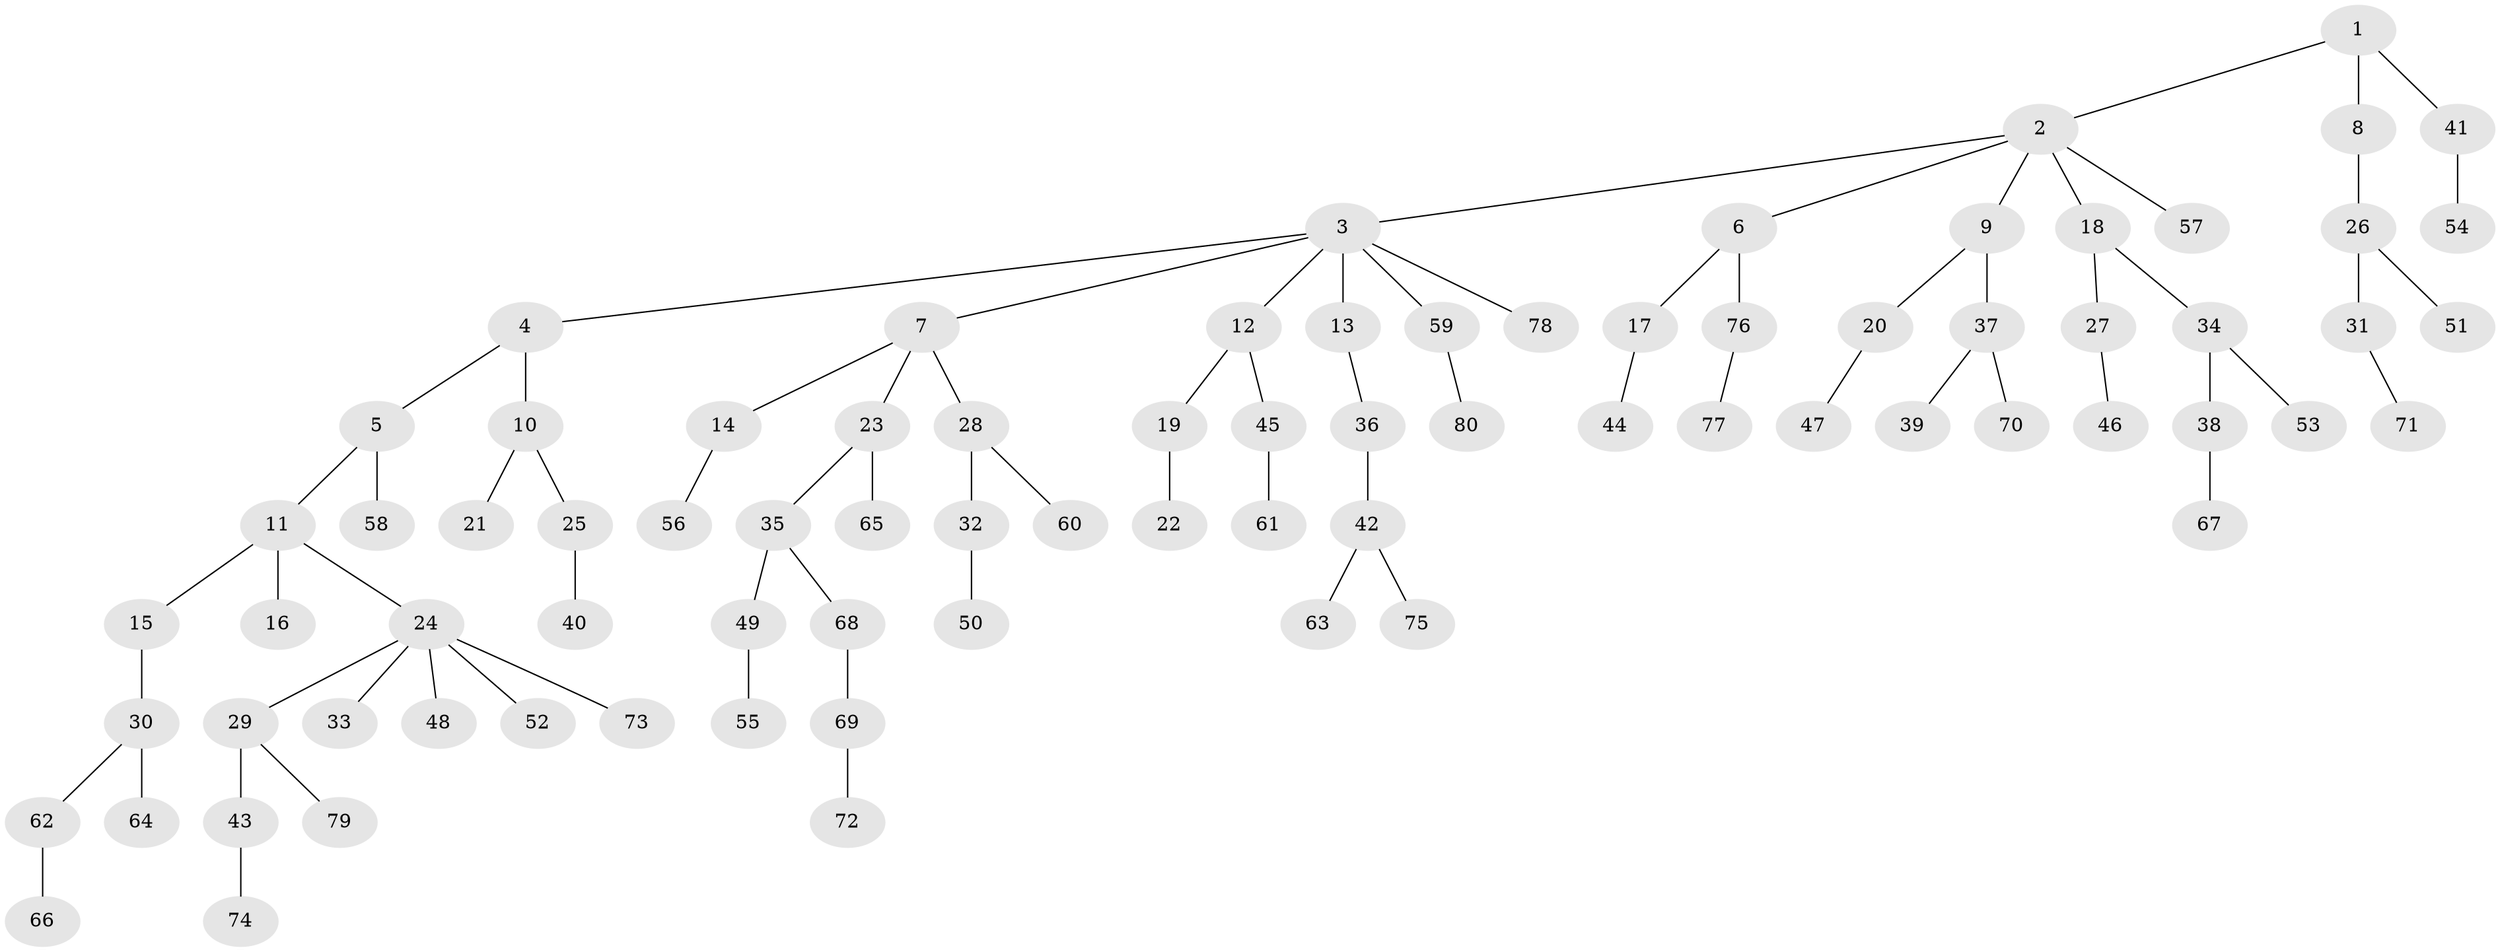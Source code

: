 // Generated by graph-tools (version 1.1) at 2025/15/03/09/25 04:15:20]
// undirected, 80 vertices, 79 edges
graph export_dot {
graph [start="1"]
  node [color=gray90,style=filled];
  1;
  2;
  3;
  4;
  5;
  6;
  7;
  8;
  9;
  10;
  11;
  12;
  13;
  14;
  15;
  16;
  17;
  18;
  19;
  20;
  21;
  22;
  23;
  24;
  25;
  26;
  27;
  28;
  29;
  30;
  31;
  32;
  33;
  34;
  35;
  36;
  37;
  38;
  39;
  40;
  41;
  42;
  43;
  44;
  45;
  46;
  47;
  48;
  49;
  50;
  51;
  52;
  53;
  54;
  55;
  56;
  57;
  58;
  59;
  60;
  61;
  62;
  63;
  64;
  65;
  66;
  67;
  68;
  69;
  70;
  71;
  72;
  73;
  74;
  75;
  76;
  77;
  78;
  79;
  80;
  1 -- 2;
  1 -- 8;
  1 -- 41;
  2 -- 3;
  2 -- 6;
  2 -- 9;
  2 -- 18;
  2 -- 57;
  3 -- 4;
  3 -- 7;
  3 -- 12;
  3 -- 13;
  3 -- 59;
  3 -- 78;
  4 -- 5;
  4 -- 10;
  5 -- 11;
  5 -- 58;
  6 -- 17;
  6 -- 76;
  7 -- 14;
  7 -- 23;
  7 -- 28;
  8 -- 26;
  9 -- 20;
  9 -- 37;
  10 -- 21;
  10 -- 25;
  11 -- 15;
  11 -- 16;
  11 -- 24;
  12 -- 19;
  12 -- 45;
  13 -- 36;
  14 -- 56;
  15 -- 30;
  17 -- 44;
  18 -- 27;
  18 -- 34;
  19 -- 22;
  20 -- 47;
  23 -- 35;
  23 -- 65;
  24 -- 29;
  24 -- 33;
  24 -- 48;
  24 -- 52;
  24 -- 73;
  25 -- 40;
  26 -- 31;
  26 -- 51;
  27 -- 46;
  28 -- 32;
  28 -- 60;
  29 -- 43;
  29 -- 79;
  30 -- 62;
  30 -- 64;
  31 -- 71;
  32 -- 50;
  34 -- 38;
  34 -- 53;
  35 -- 49;
  35 -- 68;
  36 -- 42;
  37 -- 39;
  37 -- 70;
  38 -- 67;
  41 -- 54;
  42 -- 63;
  42 -- 75;
  43 -- 74;
  45 -- 61;
  49 -- 55;
  59 -- 80;
  62 -- 66;
  68 -- 69;
  69 -- 72;
  76 -- 77;
}
